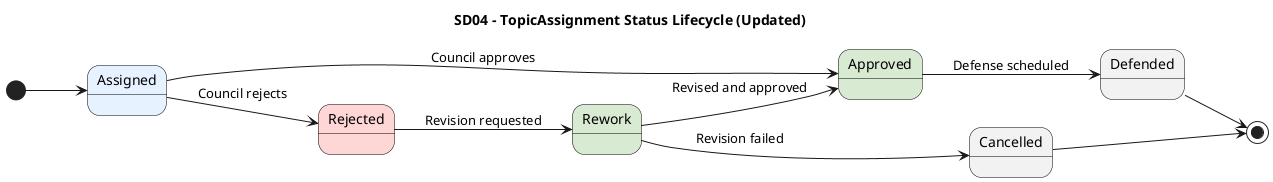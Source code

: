 @startuml
title SD04 - TopicAssignment Status Lifecycle (Updated)

left to right direction

skinparam state {
  BackgroundColor<<initial>> #E6F2FF
  BackgroundColor<<processing>> #D9EAD3
  BackgroundColor<<error>> #FFD6D6
  BackgroundColor<<final>> #F2F2F2
  BorderColor Black
  FontColor Black
  FontSize 14
  FontName "Segoe UI"
  Shadowing false
  RoundCorner 20
}

state "Assigned" as ASSIGNED <<initial>>
state "Approved" as APPROVED <<processing>>
state "Rejected" as REJECTED <<error>>
state "Rework" as REWORK <<processing>>
state "Cancelled" as CANCELLED <<final>>
state "Defended" as DEFENDED <<final>>

[*] --> ASSIGNED
ASSIGNED --> APPROVED : Council approves
ASSIGNED --> REJECTED : Council rejects
REJECTED --> REWORK : Revision requested
REWORK --> APPROVED : Revised and approved
REWORK --> CANCELLED : Revision failed
APPROVED --> DEFENDED : Defense scheduled
DEFENDED --> [*]
CANCELLED --> [*]
@enduml